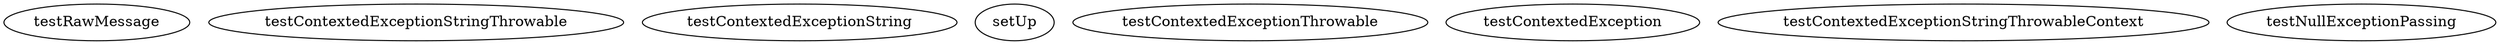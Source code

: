 digraph G {
testRawMessage;
testContextedExceptionStringThrowable;
testContextedExceptionString;
setUp;
testContextedExceptionThrowable;
testContextedException;
testContextedExceptionStringThrowableContext;
testNullExceptionPassing;
}